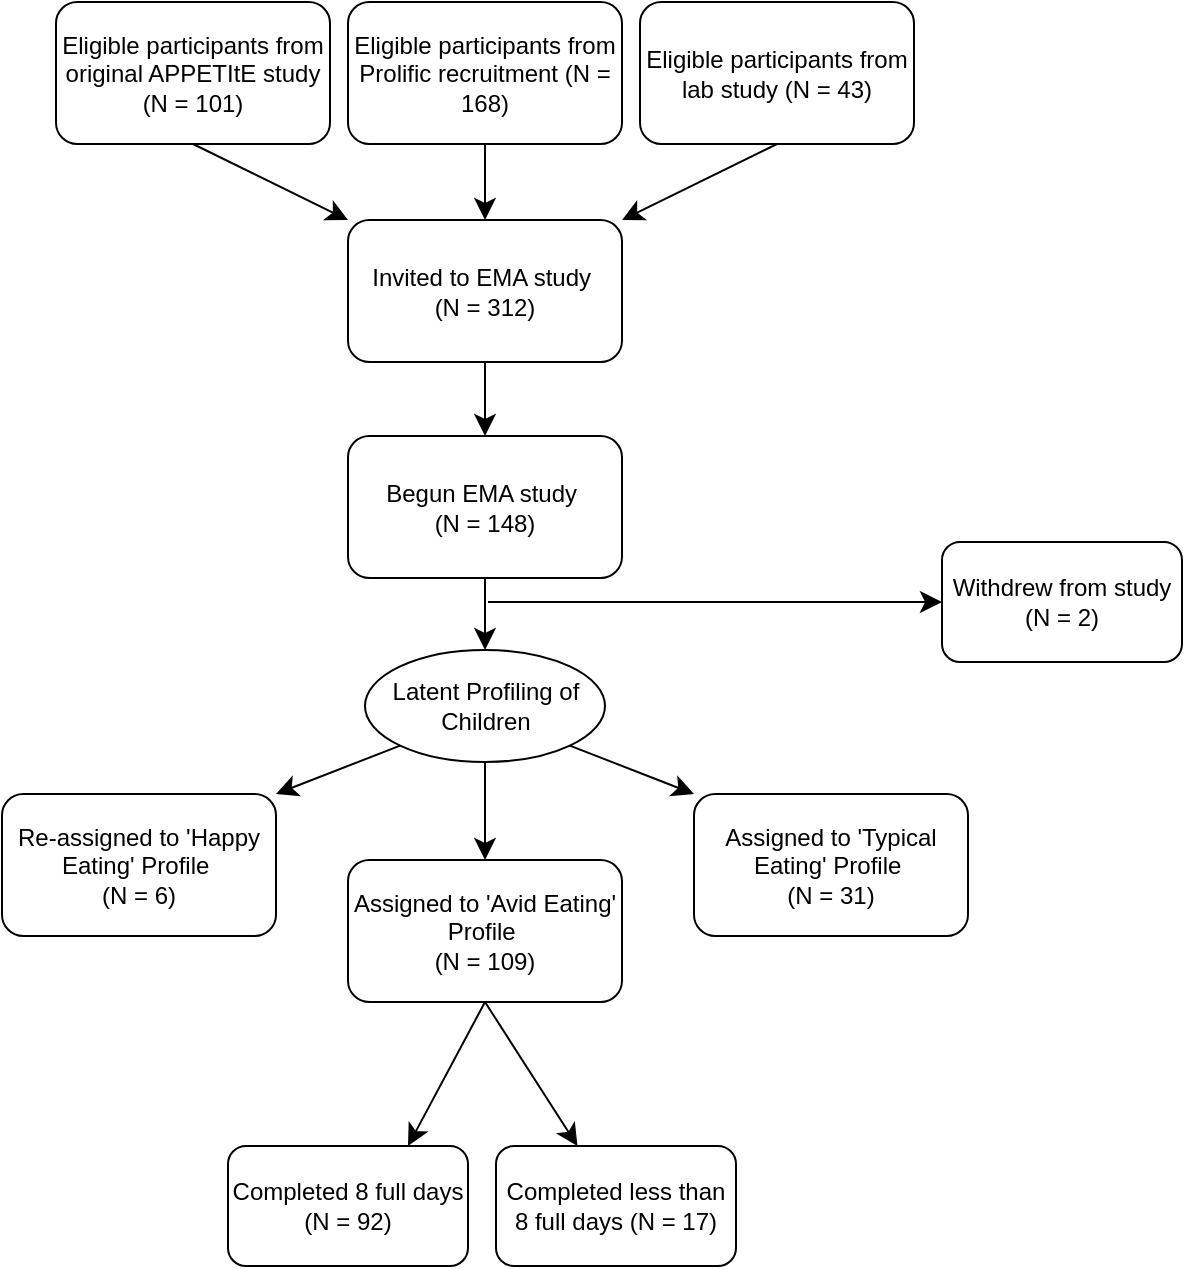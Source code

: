 <mxfile version="25.0.3">
  <diagram name="Page-1" id="12PwJ12jmy5WZCkIjmJb">
    <mxGraphModel dx="1114" dy="1204" grid="0" gridSize="10" guides="1" tooltips="1" connect="1" arrows="1" fold="1" page="0" pageScale="1" pageWidth="827" pageHeight="1169" math="0" shadow="0">
      <root>
        <mxCell id="0" />
        <mxCell id="1" parent="0" />
        <mxCell id="a2-gWLmapZdN1kxCG2S8-1" value="Eligible participants from original APPETItE study (N = 101)" style="rounded=1;whiteSpace=wrap;html=1;" vertex="1" parent="1">
          <mxGeometry x="-52" y="-109" width="137" height="71" as="geometry" />
        </mxCell>
        <mxCell id="a2-gWLmapZdN1kxCG2S8-3" value="Eligible participants from Prolific recruitment (N = 168)" style="rounded=1;whiteSpace=wrap;html=1;" vertex="1" parent="1">
          <mxGeometry x="94" y="-109" width="137" height="71" as="geometry" />
        </mxCell>
        <mxCell id="a2-gWLmapZdN1kxCG2S8-4" value="Eligible participants from lab study (N = 43)" style="rounded=1;whiteSpace=wrap;html=1;" vertex="1" parent="1">
          <mxGeometry x="240" y="-109" width="137" height="71" as="geometry" />
        </mxCell>
        <mxCell id="a2-gWLmapZdN1kxCG2S8-5" value="Invited to EMA study&amp;nbsp;&lt;div&gt;(N = 312)&lt;/div&gt;" style="rounded=1;whiteSpace=wrap;html=1;" vertex="1" parent="1">
          <mxGeometry x="94" width="137" height="71" as="geometry" />
        </mxCell>
        <mxCell id="a2-gWLmapZdN1kxCG2S8-7" value="Begun EMA study&amp;nbsp;&lt;div&gt;(N = 148)&lt;/div&gt;" style="rounded=1;whiteSpace=wrap;html=1;" vertex="1" parent="1">
          <mxGeometry x="94" y="108" width="137" height="71" as="geometry" />
        </mxCell>
        <mxCell id="a2-gWLmapZdN1kxCG2S8-8" value="Re-assigned to &#39;Happy Eating&#39; Profile&amp;nbsp;&lt;div&gt;(N = 6)&lt;/div&gt;" style="rounded=1;whiteSpace=wrap;html=1;" vertex="1" parent="1">
          <mxGeometry x="-79" y="287" width="137" height="71" as="geometry" />
        </mxCell>
        <mxCell id="a2-gWLmapZdN1kxCG2S8-9" value="Assigned to &#39;Avid Eating&#39; Profile&amp;nbsp;&lt;div&gt;(N = 109)&lt;/div&gt;" style="rounded=1;whiteSpace=wrap;html=1;" vertex="1" parent="1">
          <mxGeometry x="94" y="320" width="137" height="71" as="geometry" />
        </mxCell>
        <mxCell id="a2-gWLmapZdN1kxCG2S8-10" value="Assigned to &#39;Typical Eating&#39; Profile&amp;nbsp;&lt;div&gt;(N = 31)&lt;/div&gt;" style="rounded=1;whiteSpace=wrap;html=1;" vertex="1" parent="1">
          <mxGeometry x="267" y="287" width="137" height="71" as="geometry" />
        </mxCell>
        <mxCell id="a2-gWLmapZdN1kxCG2S8-12" value="" style="endArrow=classic;html=1;rounded=0;fontSize=12;startSize=8;endSize=8;curved=1;entryX=0;entryY=0.5;entryDx=0;entryDy=0;" edge="1" parent="1" target="a2-gWLmapZdN1kxCG2S8-13">
          <mxGeometry width="50" height="50" relative="1" as="geometry">
            <mxPoint x="164" y="191" as="sourcePoint" />
            <mxPoint x="377" y="191" as="targetPoint" />
          </mxGeometry>
        </mxCell>
        <mxCell id="a2-gWLmapZdN1kxCG2S8-13" value="Withdrew from study (N = 2)" style="rounded=1;whiteSpace=wrap;html=1;" vertex="1" parent="1">
          <mxGeometry x="391" y="161" width="120" height="60" as="geometry" />
        </mxCell>
        <mxCell id="a2-gWLmapZdN1kxCG2S8-14" value="" style="endArrow=classic;html=1;rounded=0;fontSize=12;startSize=8;endSize=8;curved=1;exitX=0.5;exitY=1;exitDx=0;exitDy=0;" edge="1" parent="1" source="a2-gWLmapZdN1kxCG2S8-5" target="a2-gWLmapZdN1kxCG2S8-7">
          <mxGeometry width="50" height="50" relative="1" as="geometry">
            <mxPoint x="175" y="225" as="sourcePoint" />
            <mxPoint x="225" y="175" as="targetPoint" />
          </mxGeometry>
        </mxCell>
        <mxCell id="a2-gWLmapZdN1kxCG2S8-15" value="" style="endArrow=classic;html=1;rounded=0;fontSize=12;startSize=8;endSize=8;curved=1;exitX=0.5;exitY=1;exitDx=0;exitDy=0;entryX=0;entryY=0;entryDx=0;entryDy=0;" edge="1" parent="1" source="a2-gWLmapZdN1kxCG2S8-1" target="a2-gWLmapZdN1kxCG2S8-5">
          <mxGeometry width="50" height="50" relative="1" as="geometry">
            <mxPoint x="175" y="225" as="sourcePoint" />
            <mxPoint x="225" y="175" as="targetPoint" />
          </mxGeometry>
        </mxCell>
        <mxCell id="a2-gWLmapZdN1kxCG2S8-16" value="" style="endArrow=classic;html=1;rounded=0;fontSize=12;startSize=8;endSize=8;curved=1;exitX=0.5;exitY=1;exitDx=0;exitDy=0;entryX=1;entryY=0;entryDx=0;entryDy=0;" edge="1" parent="1" source="a2-gWLmapZdN1kxCG2S8-4" target="a2-gWLmapZdN1kxCG2S8-5">
          <mxGeometry width="50" height="50" relative="1" as="geometry">
            <mxPoint x="27" y="-28" as="sourcePoint" />
            <mxPoint x="104" y="10" as="targetPoint" />
          </mxGeometry>
        </mxCell>
        <mxCell id="a2-gWLmapZdN1kxCG2S8-17" value="" style="endArrow=classic;html=1;rounded=0;fontSize=12;startSize=8;endSize=8;curved=1;exitX=0.5;exitY=1;exitDx=0;exitDy=0;entryX=0.5;entryY=0;entryDx=0;entryDy=0;" edge="1" parent="1" source="a2-gWLmapZdN1kxCG2S8-3" target="a2-gWLmapZdN1kxCG2S8-5">
          <mxGeometry width="50" height="50" relative="1" as="geometry">
            <mxPoint x="37" y="-18" as="sourcePoint" />
            <mxPoint x="114" y="20" as="targetPoint" />
          </mxGeometry>
        </mxCell>
        <mxCell id="a2-gWLmapZdN1kxCG2S8-18" value="Latent Profiling of Children" style="ellipse;whiteSpace=wrap;html=1;" vertex="1" parent="1">
          <mxGeometry x="102.5" y="215" width="120" height="56" as="geometry" />
        </mxCell>
        <mxCell id="a2-gWLmapZdN1kxCG2S8-19" value="" style="endArrow=classic;html=1;rounded=0;fontSize=12;startSize=8;endSize=8;curved=1;exitX=0.5;exitY=1;exitDx=0;exitDy=0;entryX=0.5;entryY=0;entryDx=0;entryDy=0;" edge="1" parent="1" source="a2-gWLmapZdN1kxCG2S8-7" target="a2-gWLmapZdN1kxCG2S8-18">
          <mxGeometry width="50" height="50" relative="1" as="geometry">
            <mxPoint x="175" y="225" as="sourcePoint" />
            <mxPoint x="225" y="175" as="targetPoint" />
          </mxGeometry>
        </mxCell>
        <mxCell id="a2-gWLmapZdN1kxCG2S8-20" value="" style="endArrow=classic;html=1;rounded=0;fontSize=12;startSize=8;endSize=8;curved=1;exitX=0.5;exitY=1;exitDx=0;exitDy=0;entryX=0.5;entryY=0;entryDx=0;entryDy=0;" edge="1" parent="1" source="a2-gWLmapZdN1kxCG2S8-18" target="a2-gWLmapZdN1kxCG2S8-9">
          <mxGeometry width="50" height="50" relative="1" as="geometry">
            <mxPoint x="175" y="225" as="sourcePoint" />
            <mxPoint x="225" y="175" as="targetPoint" />
          </mxGeometry>
        </mxCell>
        <mxCell id="a2-gWLmapZdN1kxCG2S8-21" value="" style="endArrow=classic;html=1;rounded=0;fontSize=12;startSize=8;endSize=8;curved=1;exitX=0;exitY=1;exitDx=0;exitDy=0;entryX=1;entryY=0;entryDx=0;entryDy=0;" edge="1" parent="1" source="a2-gWLmapZdN1kxCG2S8-18" target="a2-gWLmapZdN1kxCG2S8-8">
          <mxGeometry width="50" height="50" relative="1" as="geometry">
            <mxPoint x="175" y="225" as="sourcePoint" />
            <mxPoint x="225" y="175" as="targetPoint" />
          </mxGeometry>
        </mxCell>
        <mxCell id="a2-gWLmapZdN1kxCG2S8-22" value="" style="endArrow=classic;html=1;rounded=0;fontSize=12;startSize=8;endSize=8;curved=1;exitX=1;exitY=1;exitDx=0;exitDy=0;entryX=0;entryY=0;entryDx=0;entryDy=0;" edge="1" parent="1" source="a2-gWLmapZdN1kxCG2S8-18" target="a2-gWLmapZdN1kxCG2S8-10">
          <mxGeometry width="50" height="50" relative="1" as="geometry">
            <mxPoint x="175" y="225" as="sourcePoint" />
            <mxPoint x="225" y="175" as="targetPoint" />
          </mxGeometry>
        </mxCell>
        <mxCell id="a2-gWLmapZdN1kxCG2S8-23" value="Completed 8 full days (N = 92)" style="rounded=1;whiteSpace=wrap;html=1;" vertex="1" parent="1">
          <mxGeometry x="34" y="463" width="120" height="60" as="geometry" />
        </mxCell>
        <mxCell id="a2-gWLmapZdN1kxCG2S8-24" value="Completed less than 8 full days (N = 17)" style="rounded=1;whiteSpace=wrap;html=1;" vertex="1" parent="1">
          <mxGeometry x="168" y="463" width="120" height="60" as="geometry" />
        </mxCell>
        <mxCell id="a2-gWLmapZdN1kxCG2S8-25" value="" style="endArrow=classic;html=1;rounded=0;fontSize=12;startSize=8;endSize=8;curved=1;exitX=0.5;exitY=1;exitDx=0;exitDy=0;" edge="1" parent="1" source="a2-gWLmapZdN1kxCG2S8-9" target="a2-gWLmapZdN1kxCG2S8-24">
          <mxGeometry width="50" height="50" relative="1" as="geometry">
            <mxPoint x="175" y="225" as="sourcePoint" />
            <mxPoint x="225" y="175" as="targetPoint" />
          </mxGeometry>
        </mxCell>
        <mxCell id="a2-gWLmapZdN1kxCG2S8-26" value="" style="endArrow=classic;html=1;rounded=0;fontSize=12;startSize=8;endSize=8;curved=1;exitX=0.5;exitY=1;exitDx=0;exitDy=0;entryX=0.75;entryY=0;entryDx=0;entryDy=0;" edge="1" parent="1" source="a2-gWLmapZdN1kxCG2S8-9" target="a2-gWLmapZdN1kxCG2S8-23">
          <mxGeometry width="50" height="50" relative="1" as="geometry">
            <mxPoint x="175" y="225" as="sourcePoint" />
            <mxPoint x="225" y="175" as="targetPoint" />
          </mxGeometry>
        </mxCell>
      </root>
    </mxGraphModel>
  </diagram>
</mxfile>
